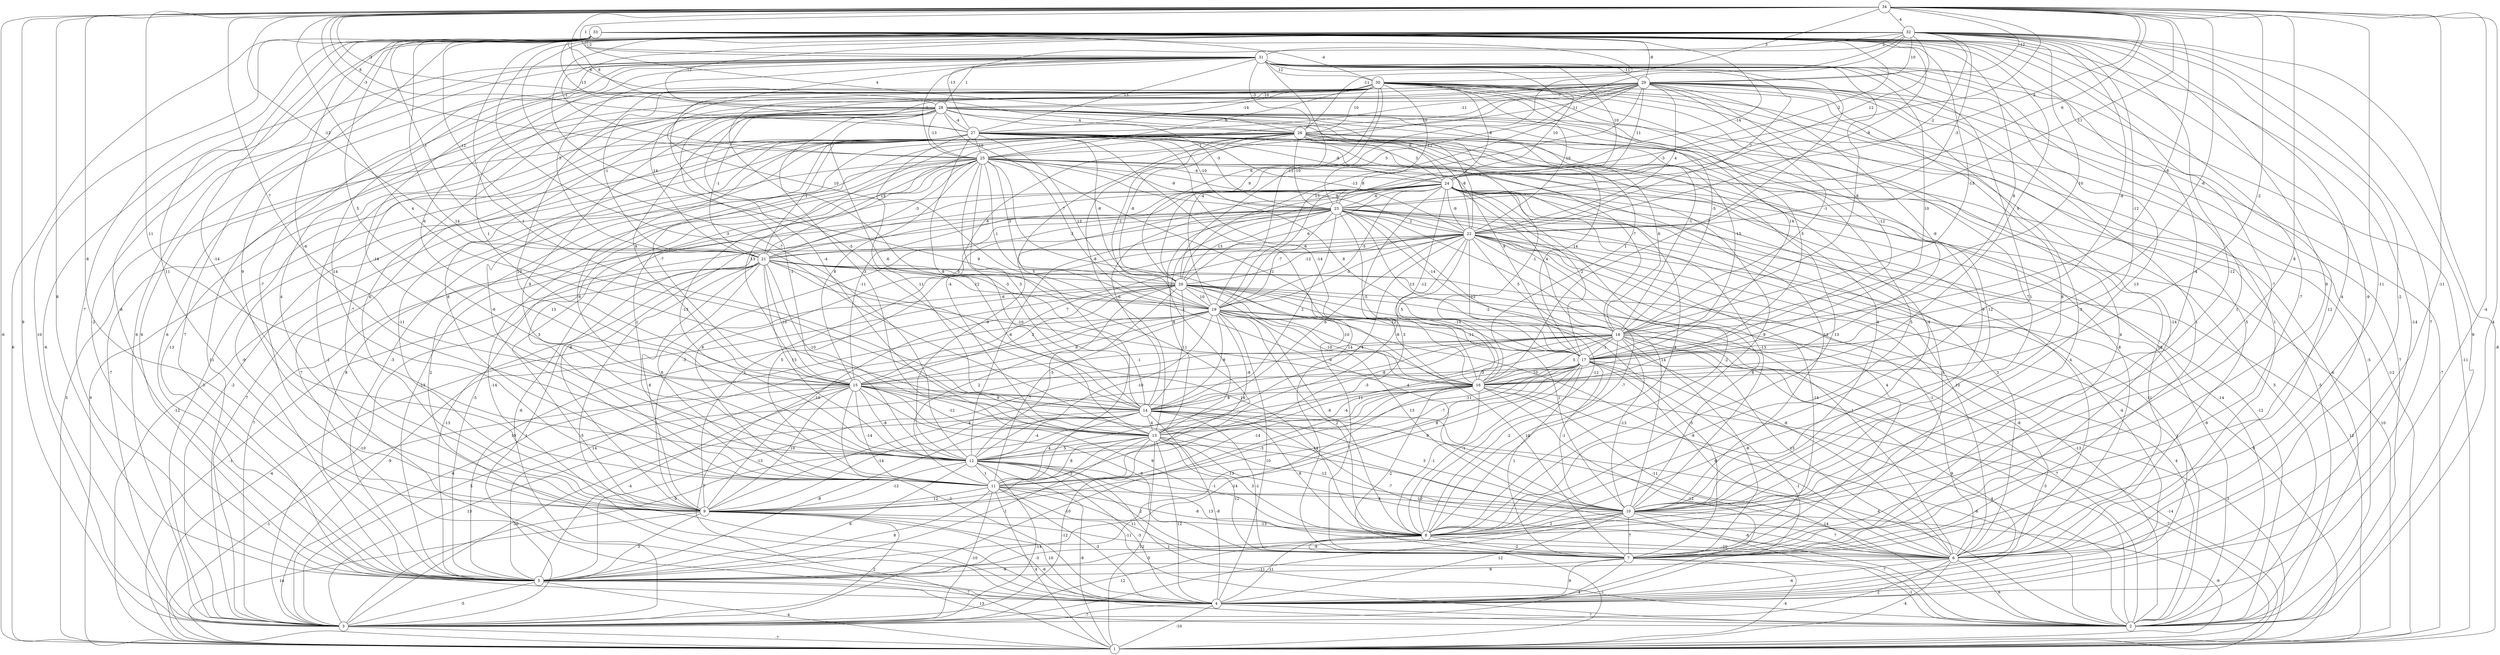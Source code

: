 graph { 
	 fontname="Helvetica,Arial,sans-serif" 
	 node [shape = circle]; 
	 34 -- 1 [label = "-6"];
	 34 -- 2 [label = "4"];
	 34 -- 3 [label = "9"];
	 34 -- 4 [label = "-4"];
	 34 -- 5 [label = "8"];
	 34 -- 6 [label = "-11"];
	 34 -- 7 [label = "-11"];
	 34 -- 9 [label = "-8"];
	 34 -- 10 [label = "8"];
	 34 -- 12 [label = "11"];
	 34 -- 14 [label = "4"];
	 34 -- 15 [label = "7"];
	 34 -- 16 [label = "-2"];
	 34 -- 17 [label = "-6"];
	 34 -- 18 [label = "-8"];
	 34 -- 19 [label = "-3"];
	 34 -- 21 [label = "-12"];
	 34 -- 22 [label = "11"];
	 34 -- 23 [label = "6"];
	 34 -- 24 [label = "5"];
	 34 -- 25 [label = "-3"];
	 34 -- 26 [label = "6"];
	 34 -- 27 [label = "8"];
	 34 -- 28 [label = "-3"];
	 34 -- 29 [label = "-12"];
	 34 -- 30 [label = "3"];
	 34 -- 31 [label = "1"];
	 34 -- 32 [label = "-4"];
	 33 -- 1 [label = "6"];
	 33 -- 3 [label = "10"];
	 33 -- 4 [label = "-14"];
	 33 -- 5 [label = "7"];
	 33 -- 6 [label = "-9"];
	 33 -- 7 [label = "-7"];
	 33 -- 8 [label = "-7"];
	 33 -- 9 [label = "11"];
	 33 -- 10 [label = "-4"];
	 33 -- 11 [label = "-14"];
	 33 -- 12 [label = "-6"];
	 33 -- 14 [label = "14"];
	 33 -- 15 [label = "5"];
	 33 -- 16 [label = "9"];
	 33 -- 17 [label = "8"];
	 33 -- 18 [label = "-13"];
	 33 -- 19 [label = "-13"];
	 33 -- 21 [label = "1"];
	 33 -- 22 [label = "-8"];
	 33 -- 23 [label = "-14"];
	 33 -- 24 [label = "-2"];
	 33 -- 26 [label = "4"];
	 33 -- 27 [label = "-13"];
	 33 -- 28 [label = "8"];
	 33 -- 29 [label = "-8"];
	 33 -- 30 [label = "-4"];
	 33 -- 31 [label = "-2"];
	 32 -- 1 [label = "-8"];
	 32 -- 2 [label = "9"];
	 32 -- 3 [label = "6"];
	 32 -- 4 [label = "7"];
	 32 -- 5 [label = "-8"];
	 32 -- 6 [label = "-2"];
	 32 -- 7 [label = "4"];
	 32 -- 8 [label = "9"];
	 32 -- 9 [label = "9"];
	 32 -- 10 [label = "-12"];
	 32 -- 11 [label = "9"];
	 32 -- 12 [label = "-7"];
	 32 -- 13 [label = "-3"];
	 32 -- 14 [label = "1"];
	 32 -- 16 [label = "-12"];
	 32 -- 17 [label = "-8"];
	 32 -- 18 [label = "10"];
	 32 -- 20 [label = "3"];
	 32 -- 21 [label = "-12"];
	 32 -- 22 [label = "-3"];
	 32 -- 23 [label = "-2"];
	 32 -- 24 [label = "12"];
	 32 -- 25 [label = "-1"];
	 32 -- 26 [label = "-11"];
	 32 -- 27 [label = "-13"];
	 32 -- 28 [label = "-12"];
	 32 -- 29 [label = "10"];
	 32 -- 31 [label = "2"];
	 31 -- 1 [label = "-11"];
	 31 -- 3 [label = "-6"];
	 31 -- 4 [label = "7"];
	 31 -- 5 [label = "-2"];
	 31 -- 6 [label = "12"];
	 31 -- 7 [label = "1"];
	 31 -- 8 [label = "1"];
	 31 -- 9 [label = "-7"];
	 31 -- 10 [label = "13"];
	 31 -- 11 [label = "14"];
	 31 -- 12 [label = "-14"];
	 31 -- 15 [label = "6"];
	 31 -- 16 [label = "7"];
	 31 -- 17 [label = "10"];
	 31 -- 18 [label = "-8"];
	 31 -- 19 [label = "10"];
	 31 -- 20 [label = "6"];
	 31 -- 21 [label = "3"];
	 31 -- 22 [label = "7"];
	 31 -- 23 [label = "10"];
	 31 -- 24 [label = "10"];
	 31 -- 25 [label = "-2"];
	 31 -- 26 [label = "-3"];
	 31 -- 27 [label = "13"];
	 31 -- 28 [label = "1"];
	 31 -- 29 [label = "-11"];
	 31 -- 30 [label = "12"];
	 30 -- 1 [label = "-12"];
	 30 -- 2 [label = "-5"];
	 30 -- 3 [label = "11"];
	 30 -- 5 [label = "6"];
	 30 -- 6 [label = "5"];
	 30 -- 7 [label = "-14"];
	 30 -- 8 [label = "12"];
	 30 -- 9 [label = "4"];
	 30 -- 10 [label = "7"];
	 30 -- 11 [label = "-3"];
	 30 -- 12 [label = "10"];
	 30 -- 13 [label = "-4"];
	 30 -- 15 [label = "1"];
	 30 -- 16 [label = "5"];
	 30 -- 17 [label = "14"];
	 30 -- 18 [label = "-5"];
	 30 -- 19 [label = "-4"];
	 30 -- 20 [label = "9"];
	 30 -- 21 [label = "-1"];
	 30 -- 22 [label = "10"];
	 30 -- 23 [label = "-11"];
	 30 -- 24 [label = "-8"];
	 30 -- 25 [label = "6"];
	 30 -- 26 [label = "10"];
	 30 -- 27 [label = "-14"];
	 30 -- 28 [label = "-10"];
	 29 -- 1 [label = "-7"];
	 29 -- 2 [label = "7"];
	 29 -- 5 [label = "6"];
	 29 -- 6 [label = "1"];
	 29 -- 7 [label = "1"];
	 29 -- 8 [label = "-3"];
	 29 -- 9 [label = "6"];
	 29 -- 10 [label = "8"];
	 29 -- 12 [label = "-1"];
	 29 -- 13 [label = "-8"];
	 29 -- 14 [label = "-5"];
	 29 -- 16 [label = "-9"];
	 29 -- 17 [label = "-12"];
	 29 -- 18 [label = "-1"];
	 29 -- 19 [label = "13"];
	 29 -- 20 [label = "-13"];
	 29 -- 21 [label = "14"];
	 29 -- 22 [label = "4"];
	 29 -- 24 [label = "11"];
	 29 -- 25 [label = "-10"];
	 29 -- 26 [label = "11"];
	 29 -- 27 [label = "-11"];
	 29 -- 28 [label = "7"];
	 28 -- 2 [label = "-6"];
	 28 -- 3 [label = "-7"];
	 28 -- 4 [label = "-1"];
	 28 -- 5 [label = "-13"];
	 28 -- 7 [label = "4"];
	 28 -- 8 [label = "5"];
	 28 -- 9 [label = "-7"];
	 28 -- 10 [label = "9"];
	 28 -- 11 [label = "8"];
	 28 -- 12 [label = "9"];
	 28 -- 13 [label = "-3"];
	 28 -- 14 [label = "-6"];
	 28 -- 15 [label = "9"];
	 28 -- 16 [label = "1"];
	 28 -- 17 [label = "-13"];
	 28 -- 18 [label = "-1"];
	 28 -- 19 [label = "7"];
	 28 -- 21 [label = "-1"];
	 28 -- 22 [label = "3"];
	 28 -- 23 [label = "-3"];
	 28 -- 24 [label = "6"];
	 28 -- 25 [label = "-13"];
	 28 -- 26 [label = "4"];
	 28 -- 27 [label = "-4"];
	 27 -- 1 [label = "5"];
	 27 -- 2 [label = "5"];
	 27 -- 3 [label = "3"];
	 27 -- 4 [label = "7"];
	 27 -- 5 [label = "-9"];
	 27 -- 6 [label = "8"];
	 27 -- 7 [label = "14"];
	 27 -- 8 [label = "9"];
	 27 -- 9 [label = "-11"];
	 27 -- 10 [label = "4"];
	 27 -- 11 [label = "-6"];
	 27 -- 12 [label = "-6"];
	 27 -- 13 [label = "11"];
	 27 -- 14 [label = "8"];
	 27 -- 15 [label = "-7"];
	 27 -- 16 [label = "-14"];
	 27 -- 17 [label = "9"];
	 27 -- 18 [label = "-7"];
	 27 -- 19 [label = "13"];
	 27 -- 20 [label = "-8"];
	 27 -- 21 [label = "-1"];
	 27 -- 22 [label = "8"];
	 27 -- 23 [label = "-10"];
	 27 -- 24 [label = "-8"];
	 27 -- 25 [label = "10"];
	 26 -- 1 [label = "9"];
	 26 -- 2 [label = "-5"];
	 26 -- 3 [label = "-2"];
	 26 -- 4 [label = "2"];
	 26 -- 5 [label = "-3"];
	 26 -- 6 [label = "10"];
	 26 -- 8 [label = "13"];
	 26 -- 10 [label = "-4"];
	 26 -- 11 [label = "13"];
	 26 -- 13 [label = "-4"];
	 26 -- 14 [label = "5"];
	 26 -- 15 [label = "13"];
	 26 -- 16 [label = "-1"];
	 26 -- 17 [label = "14"];
	 26 -- 18 [label = "6"];
	 26 -- 19 [label = "-1"];
	 26 -- 20 [label = "-8"];
	 26 -- 21 [label = "13"];
	 26 -- 22 [label = "-8"];
	 26 -- 23 [label = "-10"];
	 26 -- 24 [label = "3"];
	 26 -- 25 [label = "1"];
	 25 -- 1 [label = "-12"];
	 25 -- 2 [label = "-14"];
	 25 -- 3 [label = "7"];
	 25 -- 4 [label = "-14"];
	 25 -- 5 [label = "8"];
	 25 -- 6 [label = "4"];
	 25 -- 7 [label = "-9"];
	 25 -- 8 [label = "4"];
	 25 -- 9 [label = "3"];
	 25 -- 10 [label = "13"];
	 25 -- 11 [label = "1"];
	 25 -- 12 [label = "-13"];
	 25 -- 13 [label = "-6"];
	 25 -- 14 [label = "3"];
	 25 -- 15 [label = "8"];
	 25 -- 16 [label = "11"];
	 25 -- 17 [label = "8"];
	 25 -- 19 [label = "1"];
	 25 -- 20 [label = "3"];
	 25 -- 21 [label = "-3"];
	 25 -- 22 [label = "9"];
	 25 -- 23 [label = "-9"];
	 25 -- 24 [label = "-4"];
	 24 -- 1 [label = "10"];
	 24 -- 2 [label = "-12"];
	 24 -- 3 [label = "-6"];
	 24 -- 4 [label = "-11"];
	 24 -- 5 [label = "-13"];
	 24 -- 6 [label = "3"];
	 24 -- 7 [label = "5"];
	 24 -- 8 [label = "-2"];
	 24 -- 9 [label = "-8"];
	 24 -- 10 [label = "-13"];
	 24 -- 11 [label = "3"];
	 24 -- 12 [label = "-9"];
	 24 -- 13 [label = "-1"];
	 24 -- 14 [label = "-6"];
	 24 -- 15 [label = "-11"];
	 24 -- 16 [label = "-12"];
	 24 -- 17 [label = "-2"];
	 24 -- 18 [label = "4"];
	 24 -- 19 [label = "-5"];
	 24 -- 20 [label = "6"];
	 24 -- 21 [label = "6"];
	 24 -- 22 [label = "-9"];
	 24 -- 23 [label = "-6"];
	 23 -- 1 [label = "12"];
	 23 -- 2 [label = "-9"];
	 23 -- 3 [label = "7"];
	 23 -- 4 [label = "-4"];
	 23 -- 5 [label = "-5"];
	 23 -- 6 [label = "10"];
	 23 -- 7 [label = "4"];
	 23 -- 8 [label = "-12"];
	 23 -- 9 [label = "-3"];
	 23 -- 10 [label = "14"];
	 23 -- 11 [label = "8"];
	 23 -- 12 [label = "-6"];
	 23 -- 13 [label = "8"];
	 23 -- 14 [label = "2"];
	 23 -- 16 [label = "-5"];
	 23 -- 17 [label = "13"];
	 23 -- 18 [label = "-14"];
	 23 -- 19 [label = "-7"];
	 23 -- 20 [label = "13"];
	 23 -- 21 [label = "-2"];
	 23 -- 22 [label = "2"];
	 22 -- 1 [label = "9"];
	 22 -- 2 [label = "1"];
	 22 -- 3 [label = "1"];
	 22 -- 4 [label = "-8"];
	 22 -- 6 [label = "-1"];
	 22 -- 7 [label = "-14"];
	 22 -- 8 [label = "-7"];
	 22 -- 9 [label = "1"];
	 22 -- 10 [label = "8"];
	 22 -- 11 [label = "5"];
	 22 -- 12 [label = "4"];
	 22 -- 13 [label = "-8"];
	 22 -- 14 [label = "6"];
	 22 -- 15 [label = "7"];
	 22 -- 16 [label = "5"];
	 22 -- 17 [label = "-12"];
	 22 -- 18 [label = "5"];
	 22 -- 19 [label = "-5"];
	 22 -- 20 [label = "-12"];
	 22 -- 21 [label = "6"];
	 21 -- 1 [label = "-1"];
	 21 -- 2 [label = "-13"];
	 21 -- 3 [label = "-10"];
	 21 -- 4 [label = "-5"];
	 21 -- 5 [label = "-13"];
	 21 -- 6 [label = "-1"];
	 21 -- 8 [label = "14"];
	 21 -- 9 [label = "8"];
	 21 -- 10 [label = "4"];
	 21 -- 11 [label = "6"];
	 21 -- 12 [label = "13"];
	 21 -- 13 [label = "-10"];
	 21 -- 15 [label = "10"];
	 21 -- 16 [label = "-10"];
	 21 -- 19 [label = "12"];
	 21 -- 20 [label = "5"];
	 20 -- 1 [label = "-4"];
	 20 -- 2 [label = "4"];
	 20 -- 3 [label = "-9"];
	 20 -- 5 [label = "10"];
	 20 -- 6 [label = "-8"];
	 20 -- 7 [label = "-5"];
	 20 -- 8 [label = "-8"];
	 20 -- 9 [label = "-10"];
	 20 -- 10 [label = "1"];
	 20 -- 11 [label = "2"];
	 20 -- 12 [label = "-5"];
	 20 -- 14 [label = "11"];
	 20 -- 15 [label = "2"];
	 20 -- 16 [label = "-10"];
	 20 -- 17 [label = "-10"];
	 20 -- 18 [label = "-2"];
	 20 -- 19 [label = "10"];
	 19 -- 1 [label = "7"];
	 19 -- 2 [label = "7"];
	 19 -- 3 [label = "-6"];
	 19 -- 4 [label = "10"];
	 19 -- 5 [label = "14"];
	 19 -- 6 [label = "-8"];
	 19 -- 7 [label = "10"];
	 19 -- 8 [label = "2"];
	 19 -- 10 [label = "13"];
	 19 -- 11 [label = "-7"];
	 19 -- 12 [label = "-10"];
	 19 -- 13 [label = "-8"];
	 19 -- 14 [label = "-9"];
	 19 -- 15 [label = "6"];
	 19 -- 16 [label = "-10"];
	 19 -- 17 [label = "-11"];
	 19 -- 18 [label = "-12"];
	 18 -- 1 [label = "3"];
	 18 -- 2 [label = "-3"];
	 18 -- 3 [label = "5"];
	 18 -- 4 [label = "9"];
	 18 -- 5 [label = "-13"];
	 18 -- 6 [label = "13"];
	 18 -- 7 [label = "-8"];
	 18 -- 8 [label = "-2"];
	 18 -- 9 [label = "-4"];
	 18 -- 10 [label = "-13"];
	 18 -- 12 [label = "11"];
	 18 -- 13 [label = "-3"];
	 18 -- 14 [label = "-8"];
	 18 -- 15 [label = "-1"];
	 18 -- 16 [label = "5"];
	 18 -- 17 [label = "-1"];
	 17 -- 1 [label = "-14"];
	 17 -- 2 [label = "4"];
	 17 -- 3 [label = "-5"];
	 17 -- 4 [label = "-1"];
	 17 -- 5 [label = "13"];
	 17 -- 6 [label = "-8"];
	 17 -- 7 [label = "1"];
	 17 -- 8 [label = "-1"];
	 17 -- 9 [label = "9"];
	 17 -- 10 [label = "-1"];
	 17 -- 11 [label = "8"];
	 17 -- 12 [label = "-7"];
	 17 -- 13 [label = "-11"];
	 17 -- 15 [label = "-3"];
	 17 -- 16 [label = "10"];
	 16 -- 1 [label = "-7"];
	 16 -- 2 [label = "-6"];
	 16 -- 3 [label = "-10"];
	 16 -- 4 [label = "-12"];
	 16 -- 5 [label = "-14"];
	 16 -- 6 [label = "-11"];
	 16 -- 7 [label = "-2"];
	 16 -- 8 [label = "-1"];
	 16 -- 9 [label = "-3"];
	 16 -- 11 [label = "-14"];
	 16 -- 13 [label = "-4"];
	 16 -- 14 [label = "8"];
	 15 -- 1 [label = "-1"];
	 15 -- 2 [label = "4"];
	 15 -- 3 [label = "13"];
	 15 -- 4 [label = "-3"];
	 15 -- 5 [label = "-4"];
	 15 -- 7 [label = "-8"];
	 15 -- 8 [label = "9"];
	 15 -- 9 [label = "10"];
	 15 -- 10 [label = "14"];
	 15 -- 11 [label = "-14"];
	 15 -- 12 [label = "-8"];
	 15 -- 13 [label = "-12"];
	 15 -- 14 [label = "9"];
	 14 -- 2 [label = "14"];
	 14 -- 3 [label = "-10"];
	 14 -- 4 [label = "-8"];
	 14 -- 5 [label = "-8"];
	 14 -- 6 [label = "-7"];
	 14 -- 7 [label = "-1"];
	 14 -- 8 [label = "8"];
	 14 -- 9 [label = "-14"];
	 14 -- 10 [label = "3"];
	 14 -- 11 [label = "4"];
	 14 -- 12 [label = "-4"];
	 14 -- 13 [label = "4"];
	 13 -- 1 [label = "12"];
	 13 -- 2 [label = "-8"];
	 13 -- 3 [label = "-12"];
	 13 -- 4 [label = "12"];
	 13 -- 5 [label = "-1"];
	 13 -- 6 [label = "3"];
	 13 -- 7 [label = "12"];
	 13 -- 8 [label = "3"];
	 13 -- 9 [label = "3"];
	 13 -- 10 [label = "-12"];
	 13 -- 11 [label = "8"];
	 13 -- 12 [label = "5"];
	 12 -- 1 [label = "-8"];
	 12 -- 2 [label = "1"];
	 12 -- 3 [label = "-14"];
	 12 -- 4 [label = "-3"];
	 12 -- 5 [label = "6"];
	 12 -- 6 [label = "13"];
	 12 -- 7 [label = "2"];
	 12 -- 9 [label = "-12"];
	 12 -- 10 [label = "-1"];
	 12 -- 11 [label = "1"];
	 11 -- 1 [label = "4"];
	 11 -- 2 [label = "-5"];
	 11 -- 3 [label = "-10"];
	 11 -- 4 [label = "-3"];
	 11 -- 5 [label = "8"];
	 11 -- 7 [label = "11"];
	 11 -- 8 [label = "-8"];
	 11 -- 9 [label = "12"];
	 11 -- 10 [label = "10"];
	 10 -- 1 [label = "-9"];
	 10 -- 2 [label = "-7"];
	 10 -- 3 [label = "-11"];
	 10 -- 4 [label = "12"];
	 10 -- 5 [label = "-9"];
	 10 -- 6 [label = "7"];
	 10 -- 7 [label = "7"];
	 10 -- 8 [label = "2"];
	 9 -- 1 [label = "14"];
	 9 -- 2 [label = "-6"];
	 9 -- 3 [label = "2"];
	 9 -- 4 [label = "10"];
	 9 -- 5 [label = "3"];
	 9 -- 6 [label = "-11"];
	 9 -- 8 [label = "-13"];
	 8 -- 1 [label = "-1"];
	 8 -- 3 [label = "12"];
	 8 -- 4 [label = "11"];
	 8 -- 5 [label = "-3"];
	 8 -- 6 [label = "-10"];
	 8 -- 7 [label = "-2"];
	 7 -- 1 [label = "-4"];
	 7 -- 2 [label = "-1"];
	 7 -- 3 [label = "4"];
	 7 -- 4 [label = "9"];
	 7 -- 5 [label = "-9"];
	 6 -- 1 [label = "-4"];
	 6 -- 2 [label = "6"];
	 6 -- 3 [label = "2"];
	 6 -- 4 [label = "-6"];
	 6 -- 5 [label = "9"];
	 5 -- 1 [label = "-4"];
	 5 -- 2 [label = "13"];
	 5 -- 3 [label = "-5"];
	 5 -- 4 [label = "7"];
	 4 -- 1 [label = "-10"];
	 4 -- 2 [label = "7"];
	 4 -- 3 [label = "-7"];
	 3 -- 1 [label = "-7"];
	 1;
	 2;
	 3;
	 4;
	 5;
	 6;
	 7;
	 8;
	 9;
	 10;
	 11;
	 12;
	 13;
	 14;
	 15;
	 16;
	 17;
	 18;
	 19;
	 20;
	 21;
	 22;
	 23;
	 24;
	 25;
	 26;
	 27;
	 28;
	 29;
	 30;
	 31;
	 32;
	 33;
	 34;
}
